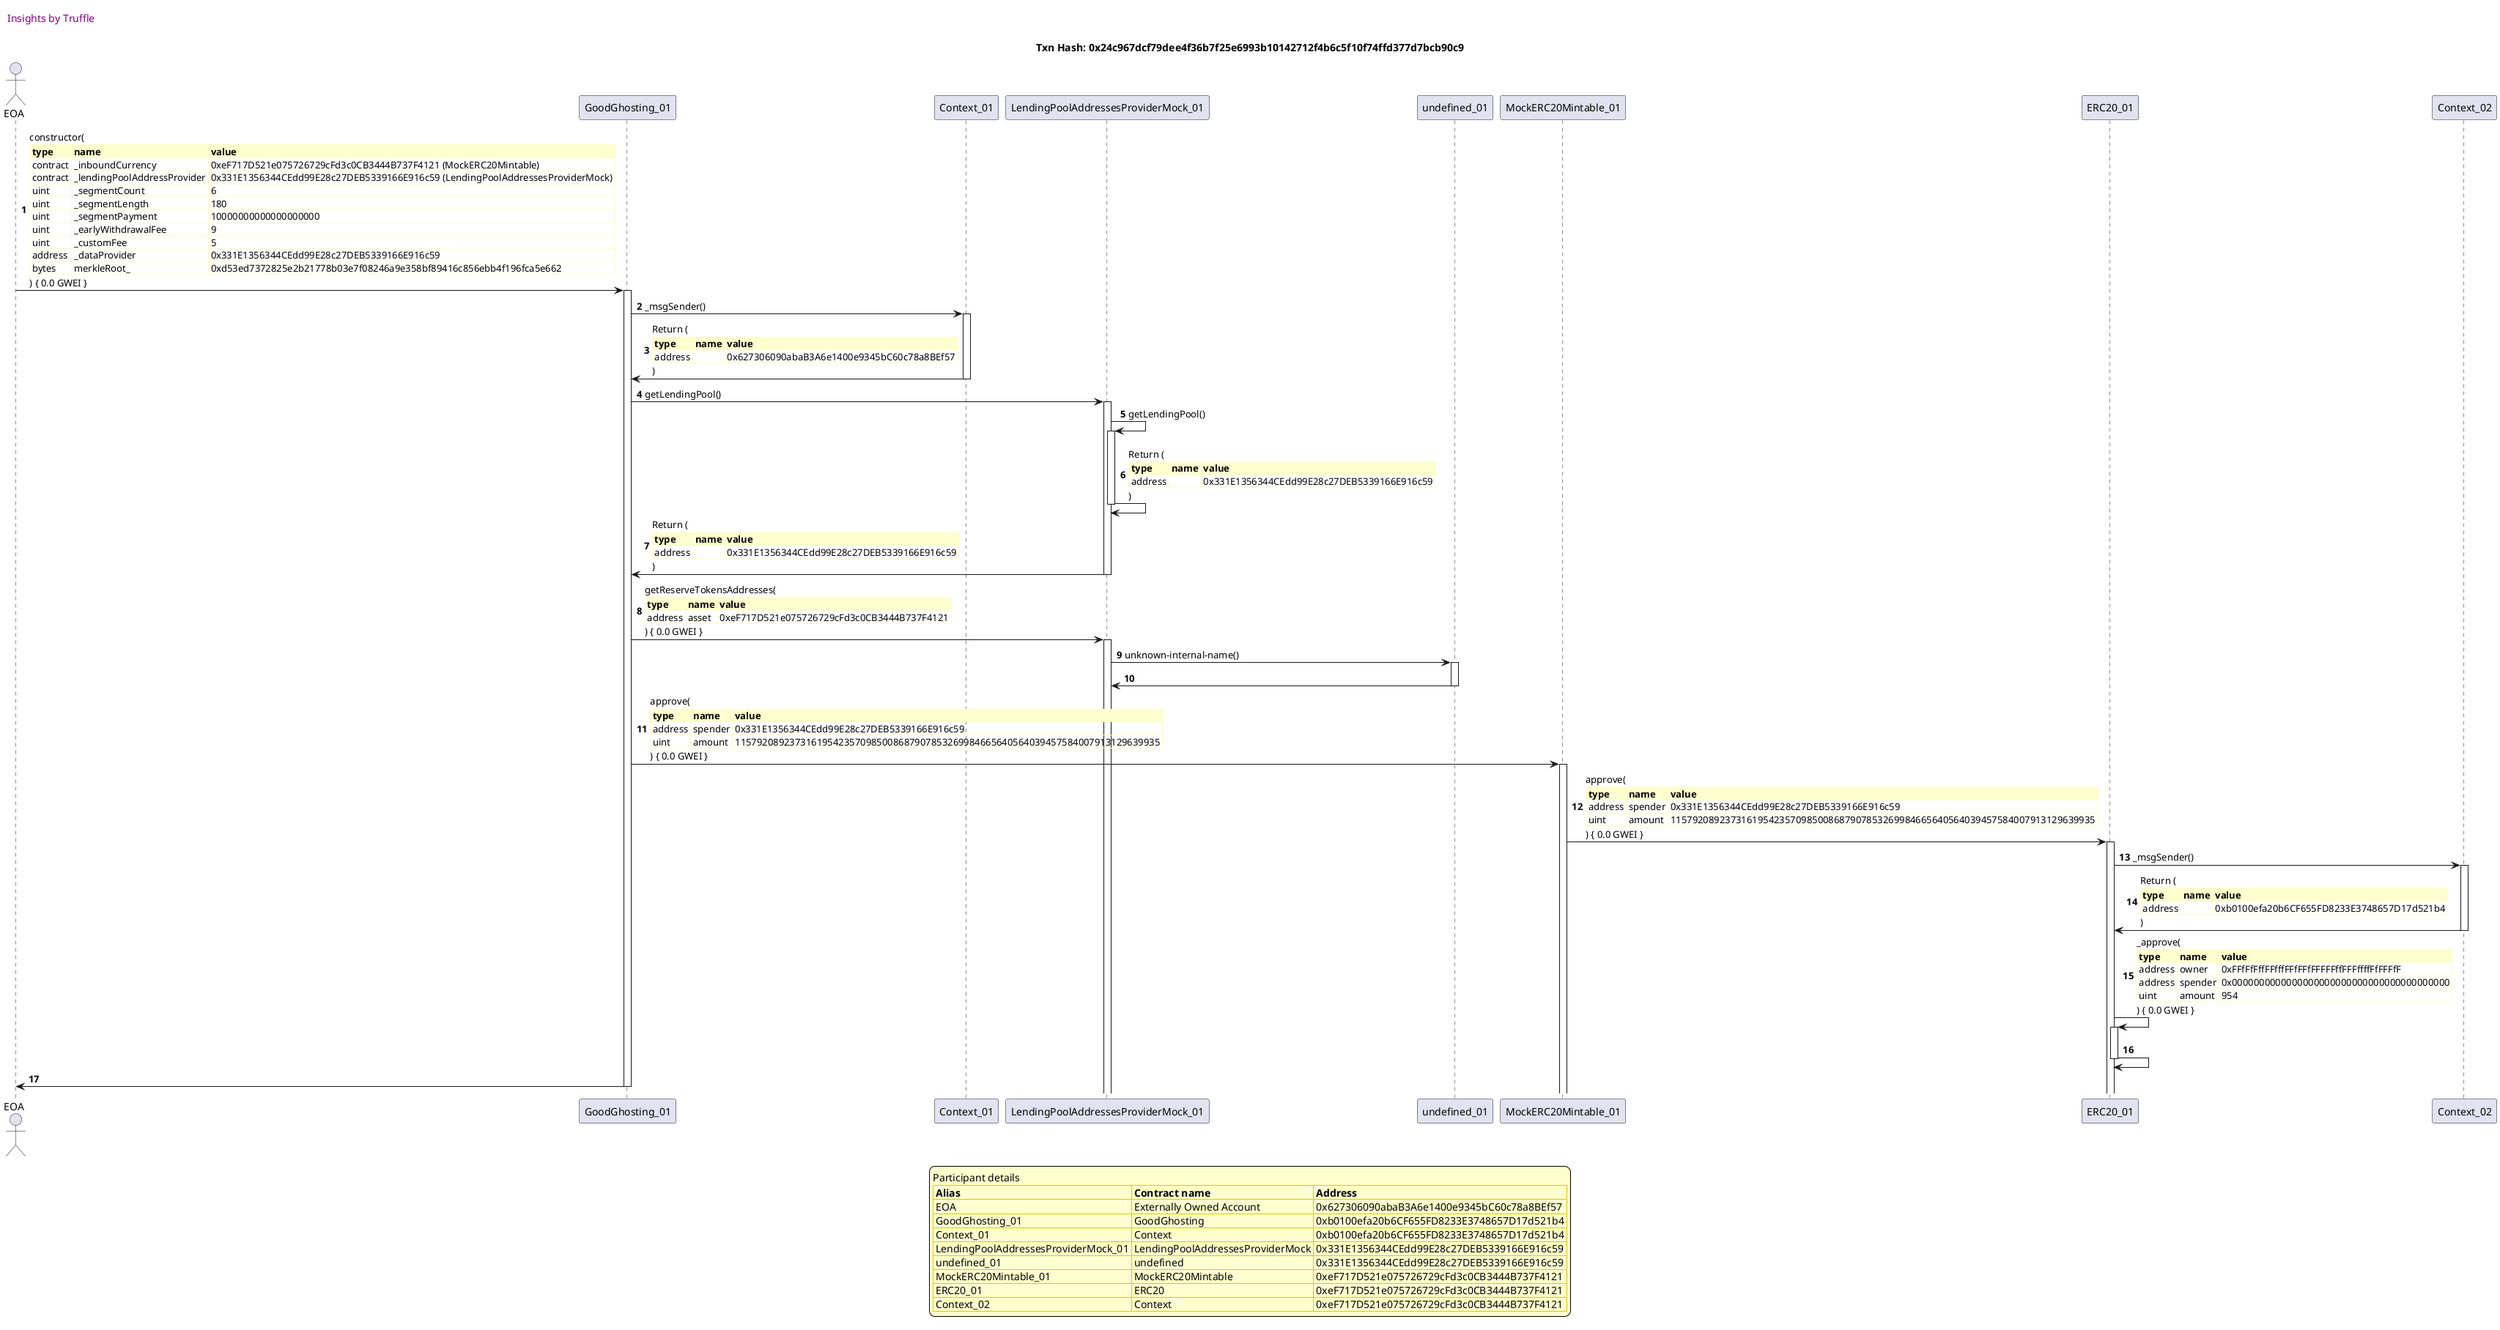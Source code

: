 

@startuml

autonumber
skinparam legendBackgroundColor #FEFECE

<style>
      header {
        HorizontalAlignment left
        FontColor purple
        FontSize 14
        Padding 10
      }
    </style>

header Insights by Truffle

title Txn Hash: 0x24c967dcf79dee4f36b7f25e6993b10142712f4b6c5f10f74ffd377d7bcb90c9


actor EOA as "EOA"
participant GoodGhosting_01 as "GoodGhosting_01"
participant Context_01 as "Context_01"
participant LendingPoolAddressesProviderMock_01 as "LendingPoolAddressesProviderMock_01"
participant undefined_01 as "undefined_01"
participant MockERC20Mintable_01 as "MockERC20Mintable_01"
participant ERC20_01 as "ERC20_01"
participant Context_02 as "Context_02"

"EOA" -> "GoodGhosting_01" ++: constructor(\n\
<#FEFECE,#FEFECE>|= type |= name |= value |\n\
| contract | _inboundCurrency | 0xeF717D521e075726729cFd3c0CB3444B737F4121 (MockERC20Mintable) |\n\
| contract | _lendingPoolAddressProvider | 0x331E1356344CEdd99E28c27DEB5339166E916c59 (LendingPoolAddressesProviderMock) |\n\
| uint | _segmentCount | 6 |\n\
| uint | _segmentLength | 180 |\n\
| uint | _segmentPayment | 10000000000000000000 |\n\
| uint | _earlyWithdrawalFee | 9 |\n\
| uint | _customFee | 5 |\n\
| address | _dataProvider | 0x331E1356344CEdd99E28c27DEB5339166E916c59 |\n\
| bytes | merkleRoot_ | 0xd53ed7372825e2b21778b03e7f08246a9e358bf89416c856ebb4f196fca5e662 |\n\
) { 0.0 GWEI }
"GoodGhosting_01" -> "Context_01" ++: _msgSender()
"Context_01" -> "GoodGhosting_01" --: Return (\n\
<#FEFECE,#FEFECE>|= type |= name |= value |\n\
| address |  | 0x627306090abaB3A6e1400e9345bC60c78a8BEf57 |\n\
)
"GoodGhosting_01" -> "LendingPoolAddressesProviderMock_01" ++: getLendingPool()
"LendingPoolAddressesProviderMock_01" -> "LendingPoolAddressesProviderMock_01" ++: getLendingPool()
"LendingPoolAddressesProviderMock_01" -> "LendingPoolAddressesProviderMock_01" --: Return (\n\
<#FEFECE,#FEFECE>|= type |= name |= value |\n\
| address |  | 0x331E1356344CEdd99E28c27DEB5339166E916c59 |\n\
)
"LendingPoolAddressesProviderMock_01" -> "GoodGhosting_01" --: Return (\n\
<#FEFECE,#FEFECE>|= type |= name |= value |\n\
| address |  | 0x331E1356344CEdd99E28c27DEB5339166E916c59 |\n\
)
"GoodGhosting_01" -> "LendingPoolAddressesProviderMock_01" ++: getReserveTokensAddresses(\n\
<#FEFECE,#FEFECE>|= type |= name |= value |\n\
| address | asset | 0xeF717D521e075726729cFd3c0CB3444B737F4121 |\n\
) { 0.0 GWEI }
"LendingPoolAddressesProviderMock_01" -> "undefined_01" ++: unknown-internal-name()
"undefined_01" -> "LendingPoolAddressesProviderMock_01" --: 
"GoodGhosting_01" -> "MockERC20Mintable_01" ++: approve(\n\
<#FEFECE,#FEFECE>|= type |= name |= value |\n\
| address | spender | 0x331E1356344CEdd99E28c27DEB5339166E916c59 |\n\
| uint | amount | 115792089237316195423570985008687907853269984665640564039457584007913129639935 |\n\
) { 0.0 GWEI }
"MockERC20Mintable_01" -> "ERC20_01" ++: approve(\n\
<#FEFECE,#FEFECE>|= type |= name |= value |\n\
| address | spender | 0x331E1356344CEdd99E28c27DEB5339166E916c59 |\n\
| uint | amount | 115792089237316195423570985008687907853269984665640564039457584007913129639935 |\n\
) { 0.0 GWEI }
"ERC20_01" -> "Context_02" ++: _msgSender()
"Context_02" -> "ERC20_01" --: Return (\n\
<#FEFECE,#FEFECE>|= type |= name |= value |\n\
| address |  | 0xb0100efa20b6CF655FD8233E3748657D17d521b4 |\n\
)
"ERC20_01" -> "ERC20_01" ++: _approve(\n\
<#FEFECE,#FEFECE>|= type |= name |= value |\n\
| address | owner | 0xFFfFfFffFFfffFFfFFfFFFFFffFFFffffFfFFFfF |\n\
| address | spender | 0x0000000000000000000000000000000000000000 |\n\
| uint | amount | 954 |\n\
) { 0.0 GWEI }
"ERC20_01" -> "ERC20_01" --: 
"GoodGhosting_01" -> "EOA" --: 

legend
Participant details
<#FEFECE,#D0D000>|= Alias |= Contract name |= Address |
<#FEFECE>| EOA | Externally Owned Account | 0x627306090abaB3A6e1400e9345bC60c78a8BEf57 |
<#FEFECE>| GoodGhosting_01 | GoodGhosting | 0xb0100efa20b6CF655FD8233E3748657D17d521b4 |
<#FEFECE>| Context_01 | Context | 0xb0100efa20b6CF655FD8233E3748657D17d521b4 |
<#FEFECE>| LendingPoolAddressesProviderMock_01 | LendingPoolAddressesProviderMock | 0x331E1356344CEdd99E28c27DEB5339166E916c59 |
<#FEFECE>| undefined_01 | undefined | 0x331E1356344CEdd99E28c27DEB5339166E916c59 |
<#FEFECE>| MockERC20Mintable_01 | MockERC20Mintable | 0xeF717D521e075726729cFd3c0CB3444B737F4121 |
<#FEFECE>| ERC20_01 | ERC20 | 0xeF717D521e075726729cFd3c0CB3444B737F4121 |
<#FEFECE>| Context_02 | Context | 0xeF717D521e075726729cFd3c0CB3444B737F4121 |
endlegend

@enduml
